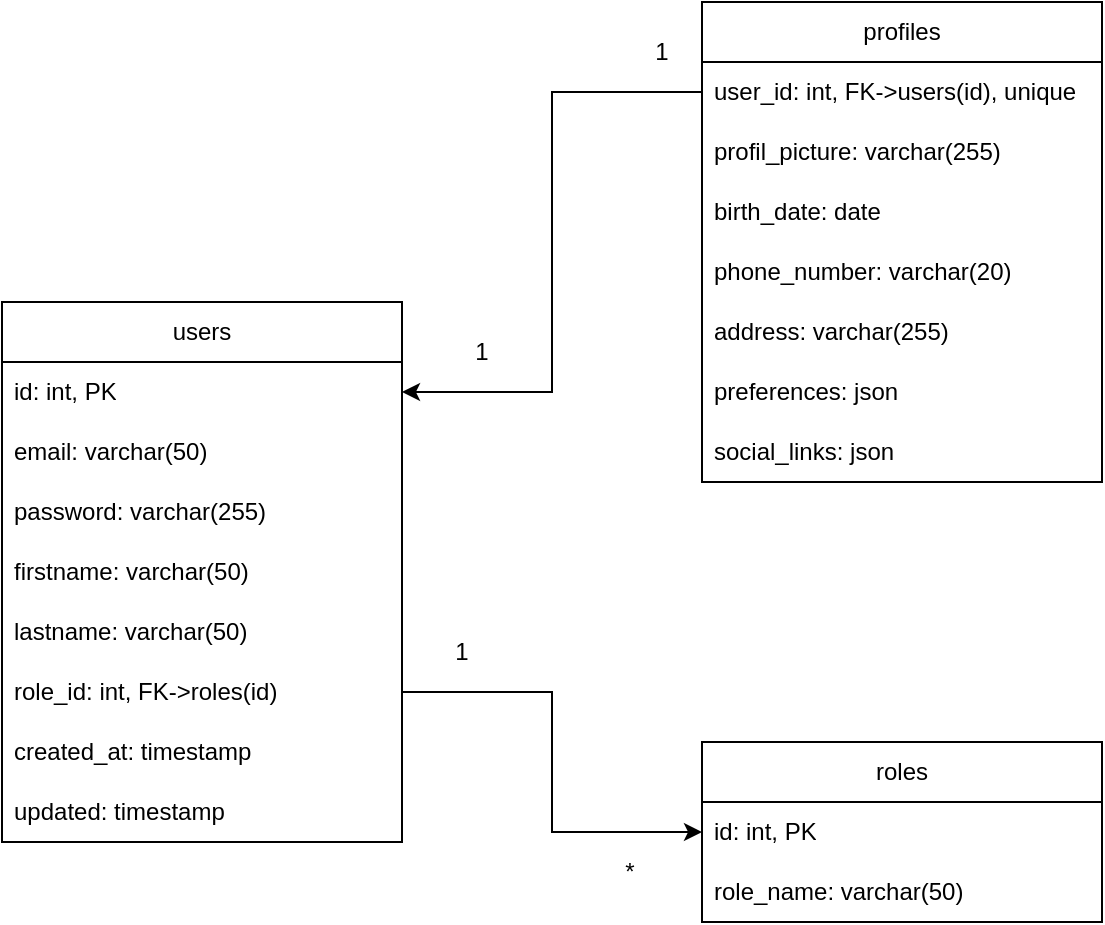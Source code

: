 <mxfile version="24.7.7">
  <diagram name="Page-1" id="HTvIIr98uRL_a_d4ipdB">
    <mxGraphModel grid="1" page="1" gridSize="10" guides="1" tooltips="1" connect="1" arrows="1" fold="1" pageScale="1" pageWidth="827" pageHeight="1169" math="0" shadow="0">
      <root>
        <mxCell id="0" />
        <mxCell id="1" parent="0" />
        <mxCell id="pW8ajcac4fSttpCpemU--8" value="users" style="swimlane;fontStyle=0;childLayout=stackLayout;horizontal=1;startSize=30;horizontalStack=0;resizeParent=1;resizeParentMax=0;resizeLast=0;collapsible=1;marginBottom=0;whiteSpace=wrap;html=1;direction=east;" vertex="1" parent="1">
          <mxGeometry x="70" y="250" width="200" height="270" as="geometry">
            <mxRectangle x="70" y="250" width="70" height="30" as="alternateBounds" />
          </mxGeometry>
        </mxCell>
        <mxCell id="pW8ajcac4fSttpCpemU--9" value="id: int, PK" style="text;strokeColor=none;fillColor=none;align=left;verticalAlign=middle;spacingLeft=4;spacingRight=4;overflow=hidden;points=[[0,0.5],[1,0.5]];portConstraint=eastwest;rotatable=0;whiteSpace=wrap;html=1;" vertex="1" parent="pW8ajcac4fSttpCpemU--8">
          <mxGeometry y="30" width="200" height="30" as="geometry" />
        </mxCell>
        <mxCell id="pW8ajcac4fSttpCpemU--40" value="email: varchar(50)" style="text;strokeColor=none;fillColor=none;align=left;verticalAlign=middle;spacingLeft=4;spacingRight=4;overflow=hidden;points=[[0,0.5],[1,0.5]];portConstraint=eastwest;rotatable=0;whiteSpace=wrap;html=1;" vertex="1" parent="pW8ajcac4fSttpCpemU--8">
          <mxGeometry y="60" width="200" height="30" as="geometry" />
        </mxCell>
        <mxCell id="pW8ajcac4fSttpCpemU--41" value="password: varchar(255)" style="text;strokeColor=none;fillColor=none;align=left;verticalAlign=middle;spacingLeft=4;spacingRight=4;overflow=hidden;points=[[0,0.5],[1,0.5]];portConstraint=eastwest;rotatable=0;whiteSpace=wrap;html=1;" vertex="1" parent="pW8ajcac4fSttpCpemU--8">
          <mxGeometry y="90" width="200" height="30" as="geometry" />
        </mxCell>
        <mxCell id="pW8ajcac4fSttpCpemU--42" value="firstname: varchar(50)" style="text;strokeColor=none;fillColor=none;align=left;verticalAlign=middle;spacingLeft=4;spacingRight=4;overflow=hidden;points=[[0,0.5],[1,0.5]];portConstraint=eastwest;rotatable=0;whiteSpace=wrap;html=1;" vertex="1" parent="pW8ajcac4fSttpCpemU--8">
          <mxGeometry y="120" width="200" height="30" as="geometry" />
        </mxCell>
        <mxCell id="pW8ajcac4fSttpCpemU--43" value="lastname: varchar(50)" style="text;strokeColor=none;fillColor=none;align=left;verticalAlign=middle;spacingLeft=4;spacingRight=4;overflow=hidden;points=[[0,0.5],[1,0.5]];portConstraint=eastwest;rotatable=0;whiteSpace=wrap;html=1;" vertex="1" parent="pW8ajcac4fSttpCpemU--8">
          <mxGeometry y="150" width="200" height="30" as="geometry" />
        </mxCell>
        <mxCell id="r-kijd12sUwCmonQnRA--20" value="role_id: int, FK-&amp;gt;roles(id)" style="text;strokeColor=none;fillColor=none;align=left;verticalAlign=middle;spacingLeft=4;spacingRight=4;overflow=hidden;points=[[0,0.5],[1,0.5]];portConstraint=eastwest;rotatable=0;whiteSpace=wrap;html=1;" vertex="1" parent="pW8ajcac4fSttpCpemU--8">
          <mxGeometry y="180" width="200" height="30" as="geometry" />
        </mxCell>
        <mxCell id="r-kijd12sUwCmonQnRA--18" value="created_at: timestamp" style="text;strokeColor=none;fillColor=none;align=left;verticalAlign=middle;spacingLeft=4;spacingRight=4;overflow=hidden;points=[[0,0.5],[1,0.5]];portConstraint=eastwest;rotatable=0;whiteSpace=wrap;html=1;" vertex="1" parent="pW8ajcac4fSttpCpemU--8">
          <mxGeometry y="210" width="200" height="30" as="geometry" />
        </mxCell>
        <mxCell id="r-kijd12sUwCmonQnRA--17" value="updated: timestamp" style="text;strokeColor=none;fillColor=none;align=left;verticalAlign=middle;spacingLeft=4;spacingRight=4;overflow=hidden;points=[[0,0.5],[1,0.5]];portConstraint=eastwest;rotatable=0;whiteSpace=wrap;html=1;" vertex="1" parent="pW8ajcac4fSttpCpemU--8">
          <mxGeometry y="240" width="200" height="30" as="geometry" />
        </mxCell>
        <mxCell id="r-kijd12sUwCmonQnRA--1" value="profiles" style="swimlane;fontStyle=0;childLayout=stackLayout;horizontal=1;startSize=30;horizontalStack=0;resizeParent=1;resizeParentMax=0;resizeLast=0;collapsible=1;marginBottom=0;whiteSpace=wrap;html=1;direction=east;" vertex="1" parent="1">
          <mxGeometry x="420" y="100" width="200" height="240" as="geometry">
            <mxRectangle x="70" y="250" width="70" height="30" as="alternateBounds" />
          </mxGeometry>
        </mxCell>
        <mxCell id="r-kijd12sUwCmonQnRA--2" value="user_id: int, FK-&amp;gt;users(id), unique" style="text;strokeColor=none;fillColor=none;align=left;verticalAlign=middle;spacingLeft=4;spacingRight=4;overflow=hidden;points=[[0,0.5],[1,0.5]];portConstraint=eastwest;rotatable=0;whiteSpace=wrap;html=1;" vertex="1" parent="r-kijd12sUwCmonQnRA--1">
          <mxGeometry y="30" width="200" height="30" as="geometry" />
        </mxCell>
        <mxCell id="r-kijd12sUwCmonQnRA--3" value="profil_picture: varchar(255)" style="text;strokeColor=none;fillColor=none;align=left;verticalAlign=middle;spacingLeft=4;spacingRight=4;overflow=hidden;points=[[0,0.5],[1,0.5]];portConstraint=eastwest;rotatable=0;whiteSpace=wrap;html=1;" vertex="1" parent="r-kijd12sUwCmonQnRA--1">
          <mxGeometry y="60" width="200" height="30" as="geometry" />
        </mxCell>
        <mxCell id="r-kijd12sUwCmonQnRA--8" value="birth_date: date" style="text;strokeColor=none;fillColor=none;align=left;verticalAlign=middle;spacingLeft=4;spacingRight=4;overflow=hidden;points=[[0,0.5],[1,0.5]];portConstraint=eastwest;rotatable=0;whiteSpace=wrap;html=1;" vertex="1" parent="r-kijd12sUwCmonQnRA--1">
          <mxGeometry y="90" width="200" height="30" as="geometry" />
        </mxCell>
        <mxCell id="r-kijd12sUwCmonQnRA--4" value="phone_number: varchar(20)" style="text;strokeColor=none;fillColor=none;align=left;verticalAlign=middle;spacingLeft=4;spacingRight=4;overflow=hidden;points=[[0,0.5],[1,0.5]];portConstraint=eastwest;rotatable=0;whiteSpace=wrap;html=1;" vertex="1" parent="r-kijd12sUwCmonQnRA--1">
          <mxGeometry y="120" width="200" height="30" as="geometry" />
        </mxCell>
        <mxCell id="r-kijd12sUwCmonQnRA--5" value="address: varchar(255)" style="text;strokeColor=none;fillColor=none;align=left;verticalAlign=middle;spacingLeft=4;spacingRight=4;overflow=hidden;points=[[0,0.5],[1,0.5]];portConstraint=eastwest;rotatable=0;whiteSpace=wrap;html=1;" vertex="1" parent="r-kijd12sUwCmonQnRA--1">
          <mxGeometry y="150" width="200" height="30" as="geometry" />
        </mxCell>
        <mxCell id="r-kijd12sUwCmonQnRA--6" value="preferences: json" style="text;strokeColor=none;fillColor=none;align=left;verticalAlign=middle;spacingLeft=4;spacingRight=4;overflow=hidden;points=[[0,0.5],[1,0.5]];portConstraint=eastwest;rotatable=0;whiteSpace=wrap;html=1;" vertex="1" parent="r-kijd12sUwCmonQnRA--1">
          <mxGeometry y="180" width="200" height="30" as="geometry" />
        </mxCell>
        <mxCell id="r-kijd12sUwCmonQnRA--16" value="social_links: json" style="text;strokeColor=none;fillColor=none;align=left;verticalAlign=middle;spacingLeft=4;spacingRight=4;overflow=hidden;points=[[0,0.5],[1,0.5]];portConstraint=eastwest;rotatable=0;whiteSpace=wrap;html=1;" vertex="1" parent="r-kijd12sUwCmonQnRA--1">
          <mxGeometry y="210" width="200" height="30" as="geometry" />
        </mxCell>
        <mxCell id="r-kijd12sUwCmonQnRA--9" value="roles" style="swimlane;fontStyle=0;childLayout=stackLayout;horizontal=1;startSize=30;horizontalStack=0;resizeParent=1;resizeParentMax=0;resizeLast=0;collapsible=1;marginBottom=0;whiteSpace=wrap;html=1;direction=east;" vertex="1" parent="1">
          <mxGeometry x="420" y="470" width="200" height="90" as="geometry">
            <mxRectangle x="70" y="250" width="70" height="30" as="alternateBounds" />
          </mxGeometry>
        </mxCell>
        <mxCell id="r-kijd12sUwCmonQnRA--10" value="id: int, PK" style="text;strokeColor=none;fillColor=none;align=left;verticalAlign=middle;spacingLeft=4;spacingRight=4;overflow=hidden;points=[[0,0.5],[1,0.5]];portConstraint=eastwest;rotatable=0;whiteSpace=wrap;html=1;" vertex="1" parent="r-kijd12sUwCmonQnRA--9">
          <mxGeometry y="30" width="200" height="30" as="geometry" />
        </mxCell>
        <mxCell id="r-kijd12sUwCmonQnRA--11" value="role_name: varchar(50)" style="text;strokeColor=none;fillColor=none;align=left;verticalAlign=middle;spacingLeft=4;spacingRight=4;overflow=hidden;points=[[0,0.5],[1,0.5]];portConstraint=eastwest;rotatable=0;whiteSpace=wrap;html=1;" vertex="1" parent="r-kijd12sUwCmonQnRA--9">
          <mxGeometry y="60" width="200" height="30" as="geometry" />
        </mxCell>
        <mxCell id="r-kijd12sUwCmonQnRA--19" style="edgeStyle=orthogonalEdgeStyle;rounded=0;orthogonalLoop=1;jettySize=auto;html=1;entryX=1;entryY=0.5;entryDx=0;entryDy=0;" edge="1" parent="1" source="r-kijd12sUwCmonQnRA--2" target="pW8ajcac4fSttpCpemU--9">
          <mxGeometry relative="1" as="geometry" />
        </mxCell>
        <mxCell id="r-kijd12sUwCmonQnRA--21" style="edgeStyle=orthogonalEdgeStyle;rounded=0;orthogonalLoop=1;jettySize=auto;html=1;entryX=0;entryY=0.5;entryDx=0;entryDy=0;" edge="1" parent="1" source="r-kijd12sUwCmonQnRA--20" target="r-kijd12sUwCmonQnRA--10">
          <mxGeometry relative="1" as="geometry" />
        </mxCell>
        <mxCell id="r-kijd12sUwCmonQnRA--22" value="1" style="text;html=1;align=center;verticalAlign=middle;whiteSpace=wrap;rounded=0;" vertex="1" parent="1">
          <mxGeometry x="270" y="410" width="60" height="30" as="geometry" />
        </mxCell>
        <mxCell id="r-kijd12sUwCmonQnRA--23" value="*" style="text;html=1;align=center;verticalAlign=middle;whiteSpace=wrap;rounded=0;" vertex="1" parent="1">
          <mxGeometry x="354" y="520" width="60" height="30" as="geometry" />
        </mxCell>
        <mxCell id="r-kijd12sUwCmonQnRA--24" value="1" style="text;html=1;align=center;verticalAlign=middle;whiteSpace=wrap;rounded=0;" vertex="1" parent="1">
          <mxGeometry x="370" y="110" width="60" height="30" as="geometry" />
        </mxCell>
        <mxCell id="r-kijd12sUwCmonQnRA--25" value="1" style="text;html=1;align=center;verticalAlign=middle;whiteSpace=wrap;rounded=0;" vertex="1" parent="1">
          <mxGeometry x="280" y="260" width="60" height="30" as="geometry" />
        </mxCell>
      </root>
    </mxGraphModel>
  </diagram>
</mxfile>
